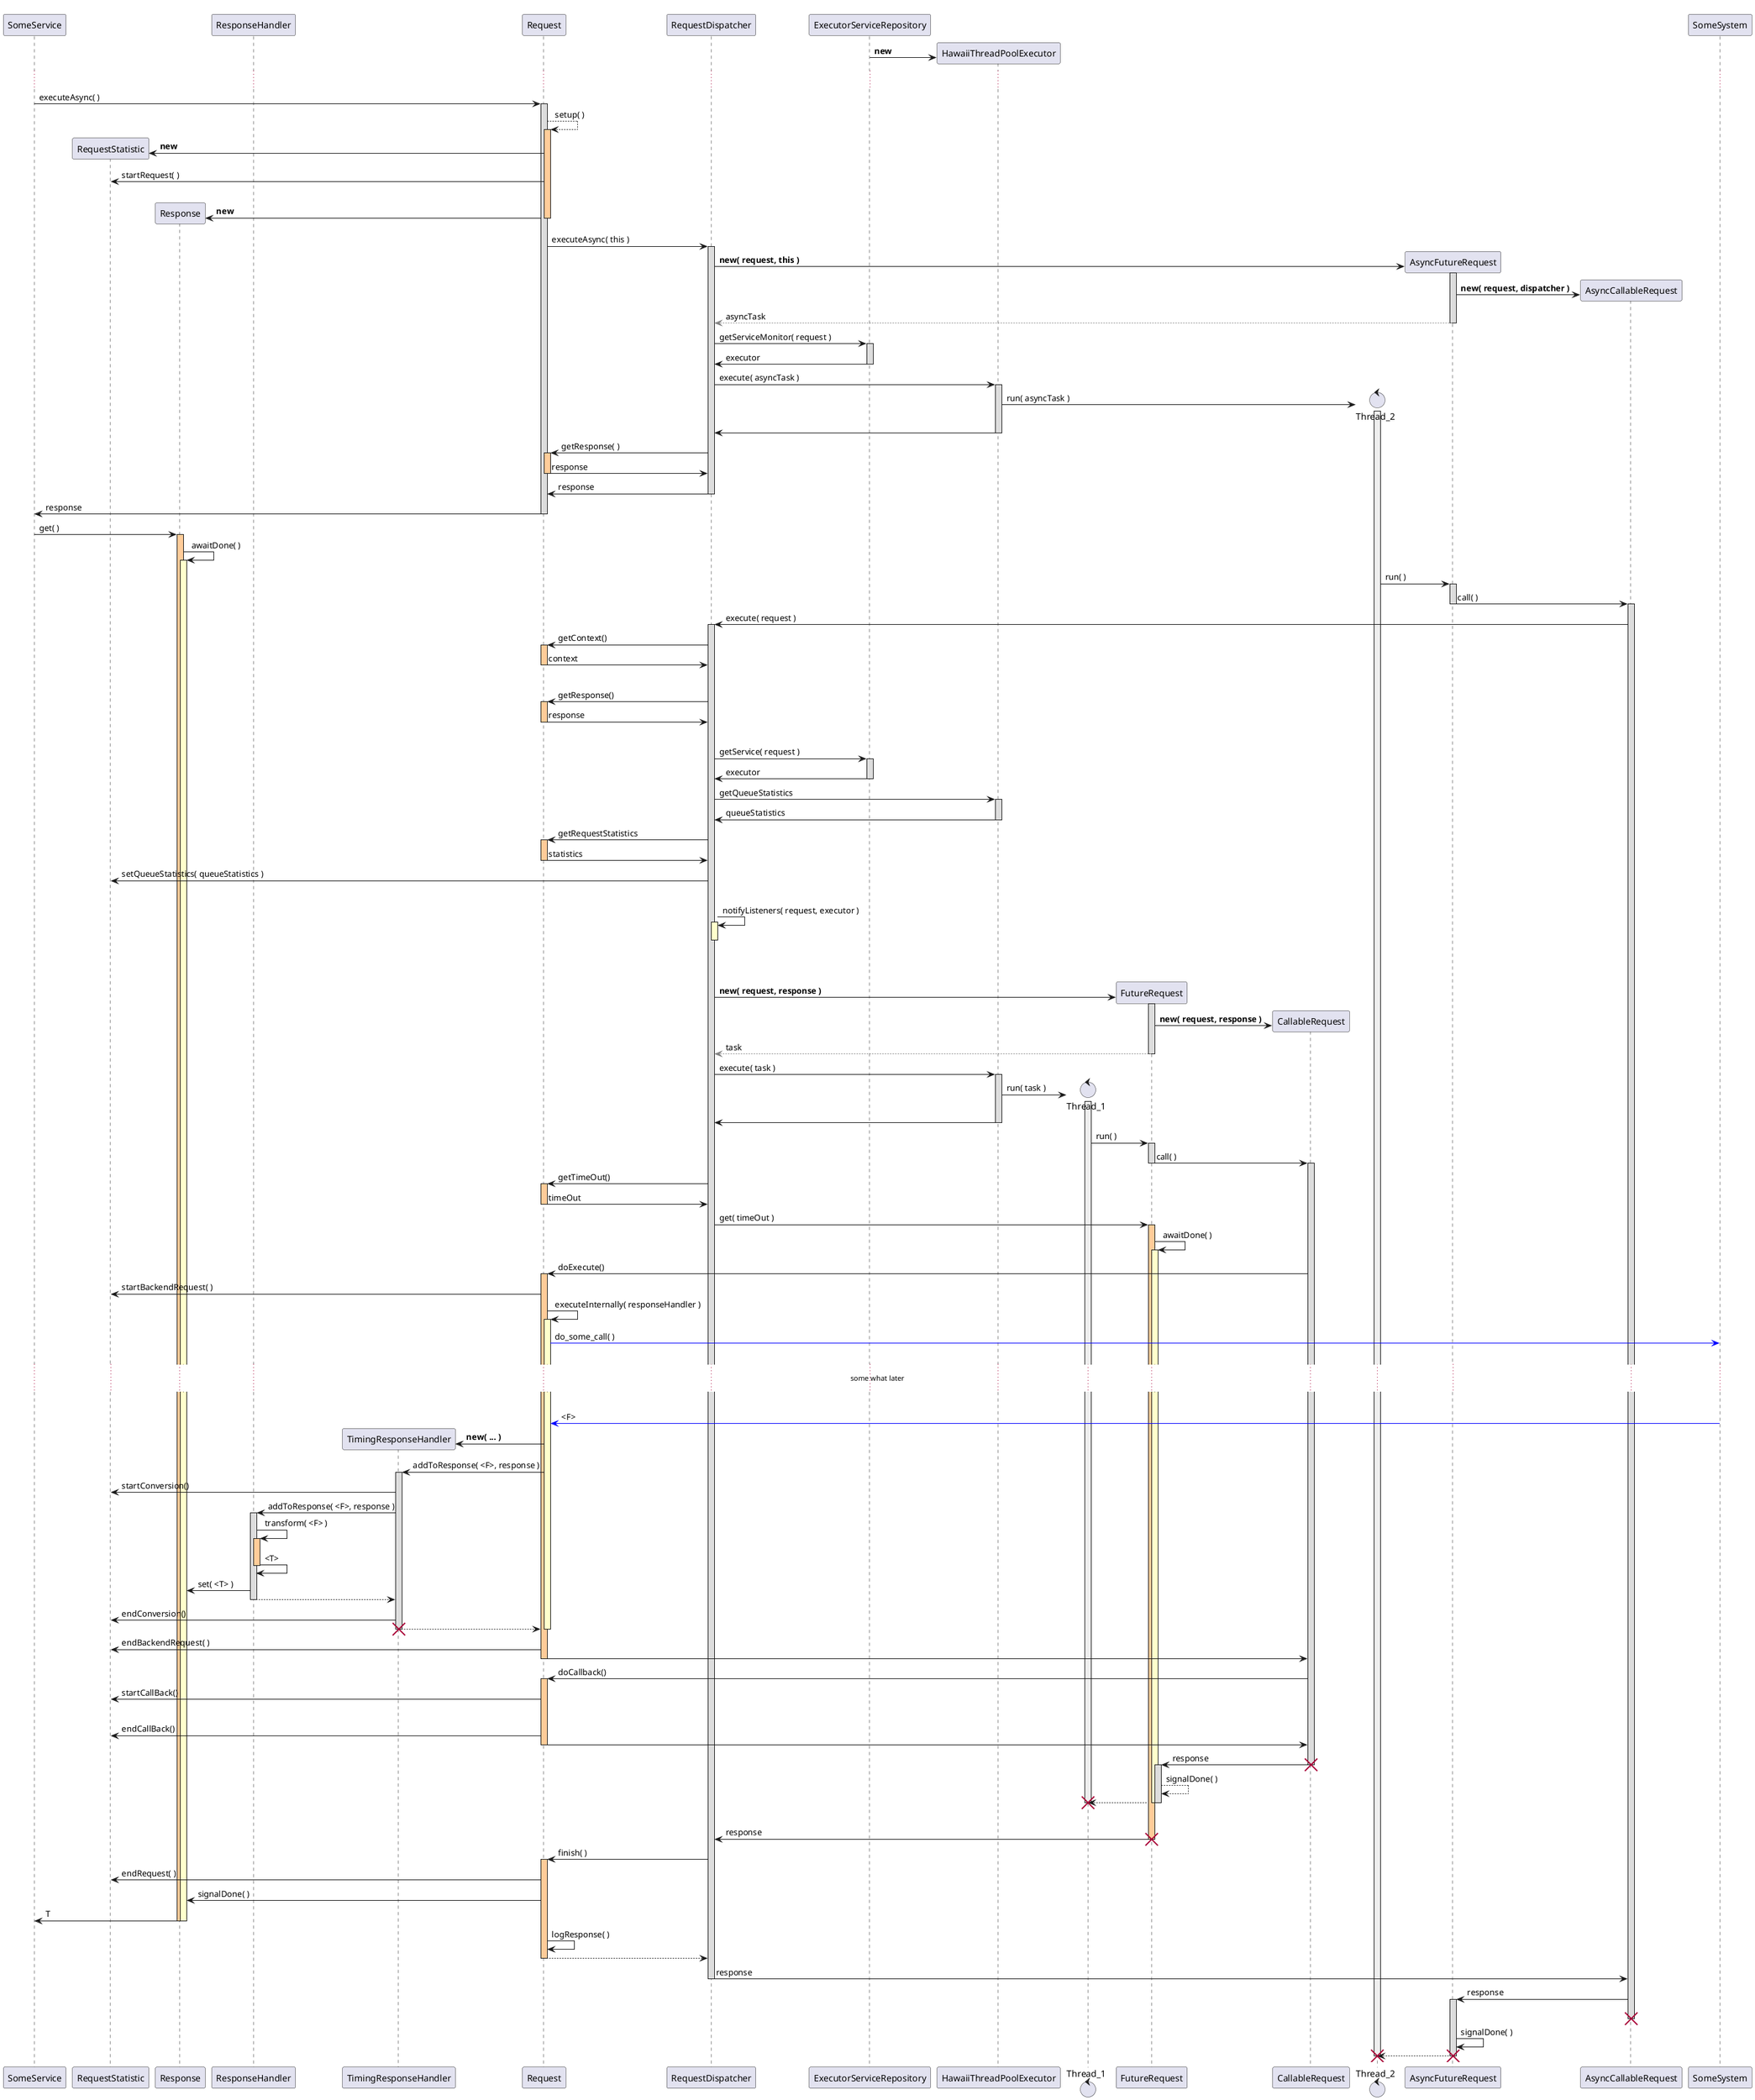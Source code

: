@startuml

participant SomeService
participant RequestStatistic
participant Response
participant ResponseHandler
participant TimingResponseHandler
participant Request
participant RequestDispatcher
participant ExecutorServiceRepository
participant HawaiiThreadPoolExecutor

control Thread_1
participant FutureRequest
participant CallableRequest

control Thread_2
participant AsyncFutureRequest
participant AsyncCallableRequest


create HawaiiThreadPoolExecutor
ExecutorServiceRepository -> HawaiiThreadPoolExecutor : <b>new</b>

...
SomeService -> Request : executeAsync( )

activate Request #ddd
    Request --> Request : setup( )
    activate Request #fc9
        create RequestStatistic
        Request -> RequestStatistic : <b>new</b>
        Request -> RequestStatistic : startRequest( )
        |||
        create Response
        Request -> Response : <b>new</b>
    deactivate Request

    Request -> RequestDispatcher : executeAsync( this )
    activate RequestDispatcher #ddd
        create AsyncFutureRequest
        RequestDispatcher -> AsyncFutureRequest : <b>new( request, this )</b>
        activate AsyncFutureRequest #ddd
            create AsyncCallableRequest
            AsyncFutureRequest -> AsyncCallableRequest : <b>new( request, dispatcher )</b>
            AsyncFutureRequest -[#grey]-> RequestDispatcher : asyncTask
        deactivate AsyncFutureRequest

        RequestDispatcher -> ExecutorServiceRepository : getServiceMonitor( request )
        activate ExecutorServiceRepository #ddd
            ExecutorServiceRepository -> RequestDispatcher : executor
        deactivate ExecutorServiceRepository

        RequestDispatcher -> HawaiiThreadPoolExecutor : execute( asyncTask )
        activate HawaiiThreadPoolExecutor #ddd
         create Thread_2
         HawaiiThreadPoolExecutor -> Thread_2 : run( asyncTask )
         activate Thread_2 #eee
         HawaiiThreadPoolExecutor -> RequestDispatcher
        deactivate HawaiiThreadPoolExecutor

        RequestDispatcher -> Request : getResponse( )
        activate Request #fc9
            Request -> RequestDispatcher : response
        deactivate Request
        RequestDispatcher -> Request : response
    deactivate RequestDispatcher

    Request -> SomeService : response
deactivate Request

SomeService -> Response : get( )
activate Response #fc9
    Response -> Response : awaitDone( )
    activate Response #ffc

Thread_2 -> AsyncFutureRequest : run( )
activate AsyncFutureRequest #ddd
    AsyncFutureRequest -> AsyncCallableRequest : call( )
deactivate AsyncFutureRequest

activate AsyncCallableRequest #ddd
AsyncCallableRequest -> RequestDispatcher : execute( request )
    activate RequestDispatcher #ddd
        RequestDispatcher -> Request : getContext()
        activate Request #fc9
            Request -> RequestDispatcher : context
        deactivate Request
        |||

        RequestDispatcher -> Request : getResponse()
        activate Request #fc9
            Request -> RequestDispatcher : response
        deactivate Request

        |||

        RequestDispatcher -> ExecutorServiceRepository : getService( request )
        activate ExecutorServiceRepository #ddd

            ExecutorServiceRepository -> RequestDispatcher : executor
        deactivate ExecutorServiceRepository

        RequestDispatcher -> HawaiiThreadPoolExecutor : getQueueStatistics
        activate HawaiiThreadPoolExecutor #ddd
            HawaiiThreadPoolExecutor -> RequestDispatcher : queueStatistics
        deactivate HawaiiThreadPoolExecutor

        RequestDispatcher -> Request : getRequestStatistics
        activate Request #fc9
            Request -> RequestDispatcher : statistics
        deactivate Request
        RequestDispatcher -> RequestStatistic : setQueueStatistics( queueStatistics )

        |||
        RequestDispatcher -> RequestDispatcher : notifyListeners( request, executor )
        activate RequestDispatcher #ffc
        |||
        deactivate RequestDispatcher

        |||

        create FutureRequest
        RequestDispatcher -> FutureRequest : <b>new( request, response )</b>
        activate FutureRequest #ddd
            create CallableRequest
            FutureRequest -> CallableRequest : <b>new( request, response )</b>
            FutureRequest -[#grey]-> RequestDispatcher : task
        deactivate FutureRequest


        RequestDispatcher -> HawaiiThreadPoolExecutor : execute( task )

        activate HawaiiThreadPoolExecutor #ddd
            create Thread_1
            HawaiiThreadPoolExecutor -> Thread_1 : run( task )
            activate Thread_1 #eee
            HawaiiThreadPoolExecutor -> RequestDispatcher
        deactivate HawaiiThreadPoolExecutor

        Thread_1 -> FutureRequest : run( )
        activate FutureRequest #ddd
            FutureRequest -> CallableRequest : call( )
        deactivate FutureRequest

        activate CallableRequest #ddd

        RequestDispatcher -> Request : getTimeOut()
        activate Request #fc9
            Request -> RequestDispatcher : timeOut
        deactivate Request

        RequestDispatcher -> FutureRequest : get( timeOut )
        activate FutureRequest #fc9
        FutureRequest -> FutureRequest : awaitDone( )
        activate FutureRequest #ffc

        CallableRequest -> Request : doExecute()
        activate Request #fc9
            Request -> RequestStatistic : startBackendRequest( )


           Request -> Request : executeInternally( responseHandler )

            activate Request #ffc
                Request -[#blue]> SomeSystem : do_some_call( )

                |||
                ... some what later ...
                |||

                SomeSystem -[#blue]> Request : <F>

                create TimingResponseHandler
                Request -> TimingResponseHandler : <b>new( ... )</b>


                Request -> TimingResponseHandler : addToResponse( <F>, response )
                activate TimingResponseHandler #ddd
                    TimingResponseHandler -> RequestStatistic : startConversion()
                    TimingResponseHandler -> ResponseHandler : addToResponse( <F>, response )
                    activate ResponseHandler #ddd
                        ResponseHandler -> ResponseHandler : transform( <F> )

                        activate ResponseHandler #fc9
                            ResponseHandler -> ResponseHandler : <T>
                        deactivate ResponseHandler

                        ResponseHandler -> Response : set( <T> )

                        ResponseHandler --> TimingResponseHandler
                    deactivate ResponseHandler
                    TimingResponseHandler -> RequestStatistic : endConversion()
                    TimingResponseHandler --> Request
                deactivate TimingResponseHandler
                destroy TimingResponseHandler
            deactivate Request


            Request -> RequestStatistic : endBackendRequest( )

            Request -> CallableRequest
        deactivate Request


        CallableRequest -> Request : doCallback()
        activate Request #fc9
            Request -> RequestStatistic : startCallBack()
            |||
            Request -> RequestStatistic : endCallBack()
            Request -> CallableRequest
        deactivate Request


        CallableRequest -> FutureRequest  : response
        deactivate CallableRequest
        destroy CallableRequest

        activate FutureRequest #ddd
            FutureRequest --> FutureRequest : signalDone( )
            FutureRequest --> Thread_1
            destroy Thread_1
        deactivate FutureRequest
            |||
        deactivate FutureRequest

        FutureRequest -> RequestDispatcher : response

        deactivate FutureRequest
        destroy FutureRequest

        RequestDispatcher -> Request : finish( )
        activate Request #fc9
            Request -> RequestStatistic : endRequest( )

            Request -> Response : signalDone( )
            Response -> SomeService : T
            deactivate Response
            deactivate Response

            Request -> Request : logResponse( )

            Request --> RequestDispatcher
        deactivate Request

        RequestDispatcher -> AsyncCallableRequest : response

    deactivate RequestDispatcher
deactivate Request
AsyncCallableRequest -> AsyncFutureRequest : response
activate AsyncFutureRequest #ddd

deactivate AsyncCallableRequest
destroy AsyncCallableRequest
    AsyncFutureRequest -> AsyncFutureRequest : signalDone( )
    AsyncFutureRequest --> Thread_2
    destroy Thread_2
deactivate AsyncFutureRequest
destroy AsyncFutureRequest
@enduml